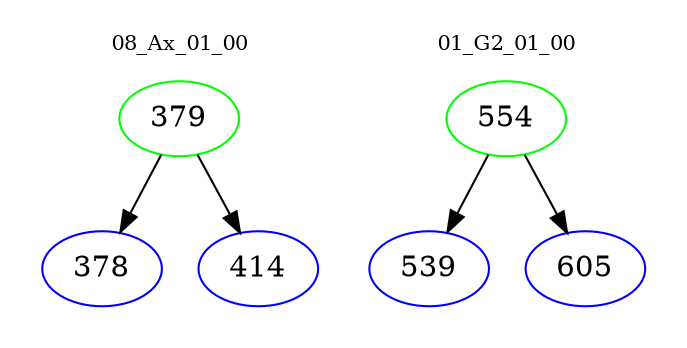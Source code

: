 digraph{
subgraph cluster_0 {
color = white
label = "08_Ax_01_00";
fontsize=10;
T0_379 [label="379", color="green"]
T0_379 -> T0_378 [color="black"]
T0_378 [label="378", color="blue"]
T0_379 -> T0_414 [color="black"]
T0_414 [label="414", color="blue"]
}
subgraph cluster_1 {
color = white
label = "01_G2_01_00";
fontsize=10;
T1_554 [label="554", color="green"]
T1_554 -> T1_539 [color="black"]
T1_539 [label="539", color="blue"]
T1_554 -> T1_605 [color="black"]
T1_605 [label="605", color="blue"]
}
}
